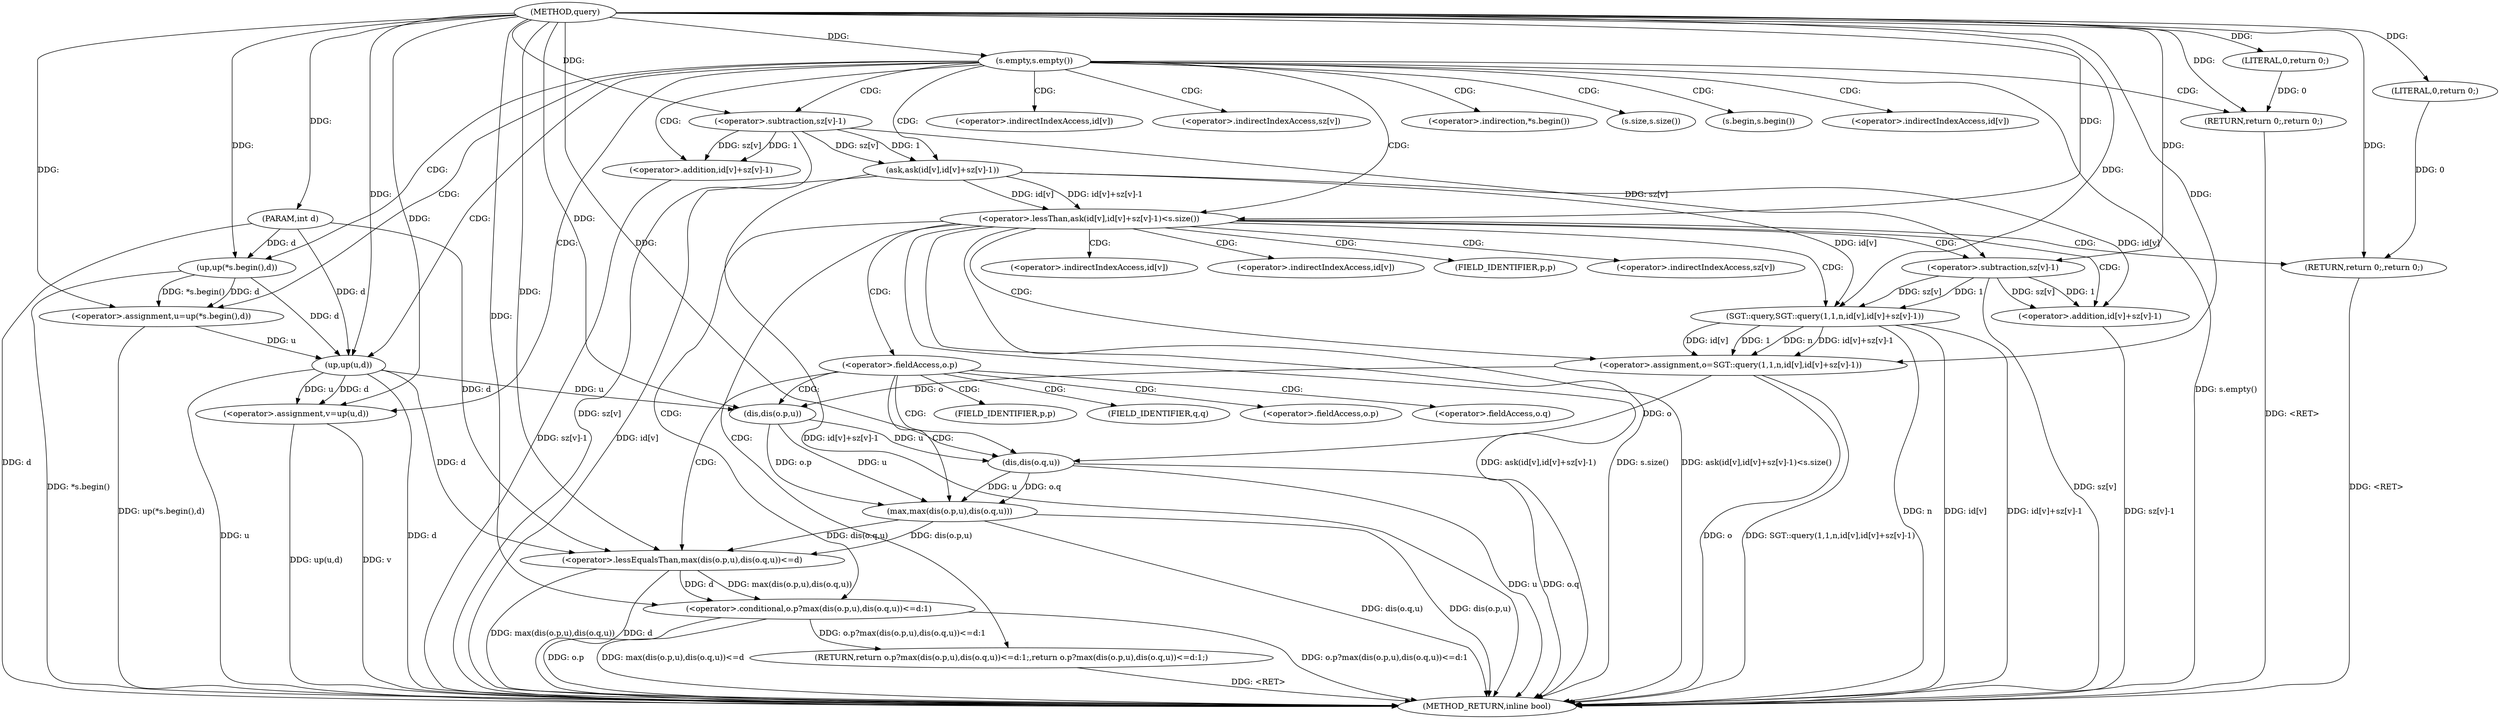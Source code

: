 digraph "query" {  
"1000759" [label = "(METHOD,query)" ]
"1000835" [label = "(METHOD_RETURN,inline bool)" ]
"1000760" [label = "(PARAM,int d)" ]
"1000767" [label = "(<operator>.assignment,u=up(*s.begin(),d))" ]
"1000774" [label = "(<operator>.assignment,v=up(u,d))" ]
"1000798" [label = "(<operator>.assignment,o=SGT::query(1,1,n,id[v],id[v]+sz[v]-1))" ]
"1000816" [label = "(RETURN,return o.p?max(dis(o.p,u),dis(o.q,u))<=d:1;,return o.p?max(dis(o.p,u),dis(o.q,u))<=d:1;)" ]
"1000763" [label = "(s.empty,s.empty())" ]
"1000764" [label = "(RETURN,return 0;,return 0;)" ]
"1000780" [label = "(<operator>.lessThan,ask(id[v],id[v]+sz[v]-1)<s.size())" ]
"1000795" [label = "(RETURN,return 0;,return 0;)" ]
"1000817" [label = "(<operator>.conditional,o.p?max(dis(o.p,u),dis(o.q,u))<=d:1)" ]
"1000765" [label = "(LITERAL,0,return 0;)" ]
"1000769" [label = "(up,up(*s.begin(),d))" ]
"1000776" [label = "(up,up(u,d))" ]
"1000796" [label = "(LITERAL,0,return 0;)" ]
"1000800" [label = "(SGT::query,SGT::query(1,1,n,id[v],id[v]+sz[v]-1))" ]
"1000781" [label = "(ask,ask(id[v],id[v]+sz[v]-1))" ]
"1000807" [label = "(<operator>.addition,id[v]+sz[v]-1)" ]
"1000821" [label = "(<operator>.lessEqualsThan,max(dis(o.p,u),dis(o.q,u))<=d)" ]
"1000785" [label = "(<operator>.addition,id[v]+sz[v]-1)" ]
"1000811" [label = "(<operator>.subtraction,sz[v]-1)" ]
"1000822" [label = "(max,max(dis(o.p,u),dis(o.q,u)))" ]
"1000789" [label = "(<operator>.subtraction,sz[v]-1)" ]
"1000823" [label = "(dis,dis(o.p,u))" ]
"1000828" [label = "(dis,dis(o.q,u))" ]
"1000770" [label = "(<operator>.indirection,*s.begin())" ]
"1000794" [label = "(s.size,s.size())" ]
"1000804" [label = "(<operator>.indirectIndexAccess,id[v])" ]
"1000818" [label = "(<operator>.fieldAccess,o.p)" ]
"1000771" [label = "(s.begin,s.begin())" ]
"1000782" [label = "(<operator>.indirectIndexAccess,id[v])" ]
"1000808" [label = "(<operator>.indirectIndexAccess,id[v])" ]
"1000820" [label = "(FIELD_IDENTIFIER,p,p)" ]
"1000786" [label = "(<operator>.indirectIndexAccess,id[v])" ]
"1000812" [label = "(<operator>.indirectIndexAccess,sz[v])" ]
"1000790" [label = "(<operator>.indirectIndexAccess,sz[v])" ]
"1000824" [label = "(<operator>.fieldAccess,o.p)" ]
"1000829" [label = "(<operator>.fieldAccess,o.q)" ]
"1000826" [label = "(FIELD_IDENTIFIER,p,p)" ]
"1000831" [label = "(FIELD_IDENTIFIER,q,q)" ]
  "1000816" -> "1000835"  [ label = "DDG: <RET>"] 
  "1000764" -> "1000835"  [ label = "DDG: <RET>"] 
  "1000795" -> "1000835"  [ label = "DDG: <RET>"] 
  "1000760" -> "1000835"  [ label = "DDG: d"] 
  "1000763" -> "1000835"  [ label = "DDG: s.empty()"] 
  "1000769" -> "1000835"  [ label = "DDG: *s.begin()"] 
  "1000767" -> "1000835"  [ label = "DDG: up(*s.begin(),d)"] 
  "1000774" -> "1000835"  [ label = "DDG: v"] 
  "1000776" -> "1000835"  [ label = "DDG: u"] 
  "1000776" -> "1000835"  [ label = "DDG: d"] 
  "1000774" -> "1000835"  [ label = "DDG: up(u,d)"] 
  "1000781" -> "1000835"  [ label = "DDG: id[v]"] 
  "1000789" -> "1000835"  [ label = "DDG: sz[v]"] 
  "1000785" -> "1000835"  [ label = "DDG: sz[v]-1"] 
  "1000781" -> "1000835"  [ label = "DDG: id[v]+sz[v]-1"] 
  "1000780" -> "1000835"  [ label = "DDG: ask(id[v],id[v]+sz[v]-1)"] 
  "1000780" -> "1000835"  [ label = "DDG: s.size()"] 
  "1000780" -> "1000835"  [ label = "DDG: ask(id[v],id[v]+sz[v]-1)<s.size()"] 
  "1000798" -> "1000835"  [ label = "DDG: o"] 
  "1000800" -> "1000835"  [ label = "DDG: id[v]"] 
  "1000811" -> "1000835"  [ label = "DDG: sz[v]"] 
  "1000807" -> "1000835"  [ label = "DDG: sz[v]-1"] 
  "1000800" -> "1000835"  [ label = "DDG: id[v]+sz[v]-1"] 
  "1000798" -> "1000835"  [ label = "DDG: SGT::query(1,1,n,id[v],id[v]+sz[v]-1)"] 
  "1000817" -> "1000835"  [ label = "DDG: o.p"] 
  "1000822" -> "1000835"  [ label = "DDG: dis(o.p,u)"] 
  "1000828" -> "1000835"  [ label = "DDG: o.q"] 
  "1000828" -> "1000835"  [ label = "DDG: u"] 
  "1000822" -> "1000835"  [ label = "DDG: dis(o.q,u)"] 
  "1000821" -> "1000835"  [ label = "DDG: max(dis(o.p,u),dis(o.q,u))"] 
  "1000821" -> "1000835"  [ label = "DDG: d"] 
  "1000817" -> "1000835"  [ label = "DDG: max(dis(o.p,u),dis(o.q,u))<=d"] 
  "1000817" -> "1000835"  [ label = "DDG: o.p?max(dis(o.p,u),dis(o.q,u))<=d:1"] 
  "1000800" -> "1000835"  [ label = "DDG: n"] 
  "1000759" -> "1000760"  [ label = "DDG: "] 
  "1000769" -> "1000767"  [ label = "DDG: *s.begin()"] 
  "1000769" -> "1000767"  [ label = "DDG: d"] 
  "1000776" -> "1000774"  [ label = "DDG: u"] 
  "1000776" -> "1000774"  [ label = "DDG: d"] 
  "1000800" -> "1000798"  [ label = "DDG: id[v]"] 
  "1000800" -> "1000798"  [ label = "DDG: 1"] 
  "1000800" -> "1000798"  [ label = "DDG: n"] 
  "1000800" -> "1000798"  [ label = "DDG: id[v]+sz[v]-1"] 
  "1000817" -> "1000816"  [ label = "DDG: o.p?max(dis(o.p,u),dis(o.q,u))<=d:1"] 
  "1000759" -> "1000763"  [ label = "DDG: "] 
  "1000765" -> "1000764"  [ label = "DDG: 0"] 
  "1000759" -> "1000764"  [ label = "DDG: "] 
  "1000759" -> "1000767"  [ label = "DDG: "] 
  "1000759" -> "1000774"  [ label = "DDG: "] 
  "1000796" -> "1000795"  [ label = "DDG: 0"] 
  "1000759" -> "1000795"  [ label = "DDG: "] 
  "1000759" -> "1000798"  [ label = "DDG: "] 
  "1000759" -> "1000817"  [ label = "DDG: "] 
  "1000821" -> "1000817"  [ label = "DDG: d"] 
  "1000821" -> "1000817"  [ label = "DDG: max(dis(o.p,u),dis(o.q,u))"] 
  "1000759" -> "1000765"  [ label = "DDG: "] 
  "1000760" -> "1000769"  [ label = "DDG: d"] 
  "1000759" -> "1000769"  [ label = "DDG: "] 
  "1000767" -> "1000776"  [ label = "DDG: u"] 
  "1000759" -> "1000776"  [ label = "DDG: "] 
  "1000769" -> "1000776"  [ label = "DDG: d"] 
  "1000760" -> "1000776"  [ label = "DDG: d"] 
  "1000781" -> "1000780"  [ label = "DDG: id[v]"] 
  "1000781" -> "1000780"  [ label = "DDG: id[v]+sz[v]-1"] 
  "1000759" -> "1000780"  [ label = "DDG: "] 
  "1000759" -> "1000796"  [ label = "DDG: "] 
  "1000759" -> "1000800"  [ label = "DDG: "] 
  "1000781" -> "1000800"  [ label = "DDG: id[v]"] 
  "1000811" -> "1000800"  [ label = "DDG: sz[v]"] 
  "1000811" -> "1000800"  [ label = "DDG: 1"] 
  "1000789" -> "1000781"  [ label = "DDG: sz[v]"] 
  "1000789" -> "1000781"  [ label = "DDG: 1"] 
  "1000781" -> "1000807"  [ label = "DDG: id[v]"] 
  "1000811" -> "1000807"  [ label = "DDG: sz[v]"] 
  "1000811" -> "1000807"  [ label = "DDG: 1"] 
  "1000822" -> "1000821"  [ label = "DDG: dis(o.q,u)"] 
  "1000822" -> "1000821"  [ label = "DDG: dis(o.p,u)"] 
  "1000776" -> "1000821"  [ label = "DDG: d"] 
  "1000760" -> "1000821"  [ label = "DDG: d"] 
  "1000759" -> "1000821"  [ label = "DDG: "] 
  "1000789" -> "1000785"  [ label = "DDG: sz[v]"] 
  "1000789" -> "1000785"  [ label = "DDG: 1"] 
  "1000789" -> "1000811"  [ label = "DDG: sz[v]"] 
  "1000759" -> "1000811"  [ label = "DDG: "] 
  "1000823" -> "1000822"  [ label = "DDG: u"] 
  "1000823" -> "1000822"  [ label = "DDG: o.p"] 
  "1000828" -> "1000822"  [ label = "DDG: o.q"] 
  "1000828" -> "1000822"  [ label = "DDG: u"] 
  "1000759" -> "1000789"  [ label = "DDG: "] 
  "1000798" -> "1000823"  [ label = "DDG: o"] 
  "1000776" -> "1000823"  [ label = "DDG: u"] 
  "1000759" -> "1000823"  [ label = "DDG: "] 
  "1000798" -> "1000828"  [ label = "DDG: o"] 
  "1000823" -> "1000828"  [ label = "DDG: u"] 
  "1000759" -> "1000828"  [ label = "DDG: "] 
  "1000763" -> "1000764"  [ label = "CDG: "] 
  "1000763" -> "1000785"  [ label = "CDG: "] 
  "1000763" -> "1000774"  [ label = "CDG: "] 
  "1000763" -> "1000767"  [ label = "CDG: "] 
  "1000763" -> "1000781"  [ label = "CDG: "] 
  "1000763" -> "1000776"  [ label = "CDG: "] 
  "1000763" -> "1000789"  [ label = "CDG: "] 
  "1000763" -> "1000782"  [ label = "CDG: "] 
  "1000763" -> "1000790"  [ label = "CDG: "] 
  "1000763" -> "1000786"  [ label = "CDG: "] 
  "1000763" -> "1000770"  [ label = "CDG: "] 
  "1000763" -> "1000769"  [ label = "CDG: "] 
  "1000763" -> "1000780"  [ label = "CDG: "] 
  "1000763" -> "1000771"  [ label = "CDG: "] 
  "1000763" -> "1000794"  [ label = "CDG: "] 
  "1000780" -> "1000812"  [ label = "CDG: "] 
  "1000780" -> "1000811"  [ label = "CDG: "] 
  "1000780" -> "1000807"  [ label = "CDG: "] 
  "1000780" -> "1000820"  [ label = "CDG: "] 
  "1000780" -> "1000804"  [ label = "CDG: "] 
  "1000780" -> "1000795"  [ label = "CDG: "] 
  "1000780" -> "1000798"  [ label = "CDG: "] 
  "1000780" -> "1000817"  [ label = "CDG: "] 
  "1000780" -> "1000816"  [ label = "CDG: "] 
  "1000780" -> "1000808"  [ label = "CDG: "] 
  "1000780" -> "1000800"  [ label = "CDG: "] 
  "1000780" -> "1000818"  [ label = "CDG: "] 
  "1000818" -> "1000822"  [ label = "CDG: "] 
  "1000818" -> "1000828"  [ label = "CDG: "] 
  "1000818" -> "1000821"  [ label = "CDG: "] 
  "1000818" -> "1000823"  [ label = "CDG: "] 
  "1000818" -> "1000829"  [ label = "CDG: "] 
  "1000818" -> "1000831"  [ label = "CDG: "] 
  "1000818" -> "1000824"  [ label = "CDG: "] 
  "1000818" -> "1000826"  [ label = "CDG: "] 
}
